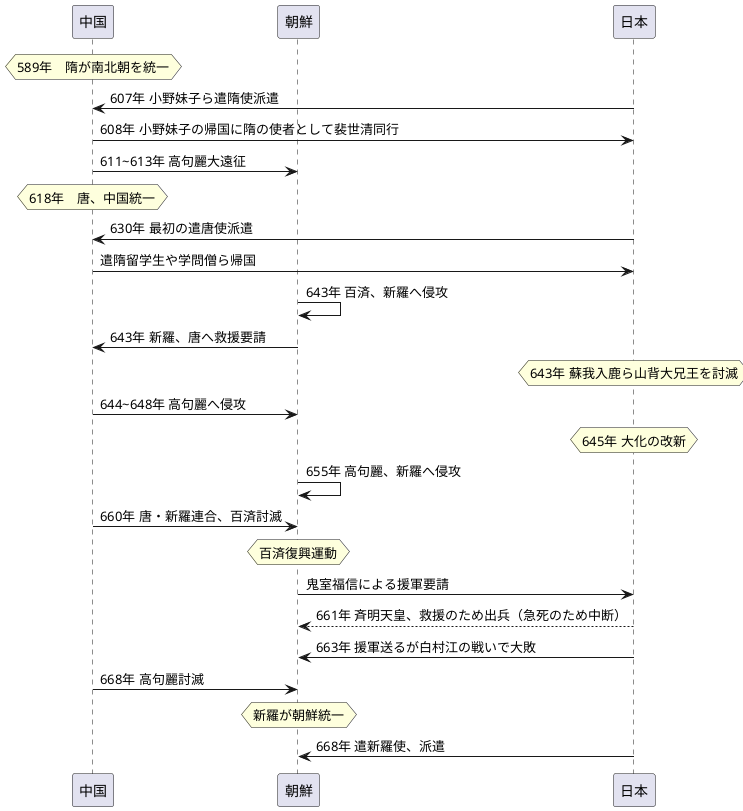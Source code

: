 @startuml
participant 中国
participant 朝鮮
participant 日本
hnote over 中国 : 589年　隋が南北朝を統一
日本 -> 中国:607年 小野妹子ら遣隋使派遣
中国 -> 日本:608年 小野妹子の帰国に隋の使者として裴世清同行
中国 -> 朝鮮:611~613年 高句麗大遠征
hnote over 中国 : 618年　唐、中国統一
日本 -> 中国:630年 最初の遣唐使派遣
中国 -> 日本:遣隋留学生や学問僧ら帰国
朝鮮 -> 朝鮮:643年 百済、新羅へ侵攻
朝鮮 -> 中国:643年 新羅、唐へ救援要請
hnote over 日本 : 643年 蘇我入鹿ら山背大兄王を討滅
中国 -> 朝鮮:644~648年 高句麗へ侵攻
hnote over 日本 : 645年 大化の改新
朝鮮 -> 朝鮮:655年 高句麗、新羅へ侵攻
中国 -> 朝鮮:660年 唐・新羅連合、百済討滅
hnote over 朝鮮:百済復興運動
朝鮮 -> 日本:鬼室福信による援軍要請
日本 --> 朝鮮:661年 斉明天皇、救援のため出兵（急死のため中断）
日本 -> 朝鮮:663年 援軍送るが白村江の戦いで大敗
中国 -> 朝鮮:668年 高句麗討滅
hnote over 朝鮮:新羅が朝鮮統一
日本 -> 朝鮮:668年 遣新羅使、派遣
@enduml
